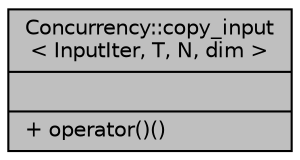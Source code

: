 digraph "Concurrency::copy_input&lt; InputIter, T, N, dim &gt;"
{
  edge [fontname="Helvetica",fontsize="10",labelfontname="Helvetica",labelfontsize="10"];
  node [fontname="Helvetica",fontsize="10",shape=record];
  Node1 [label="{Concurrency::copy_input\l\< InputIter, T, N, dim \>\n||+ operator()()\l}",height=0.2,width=0.4,color="black", fillcolor="grey75", style="filled", fontcolor="black"];
}
